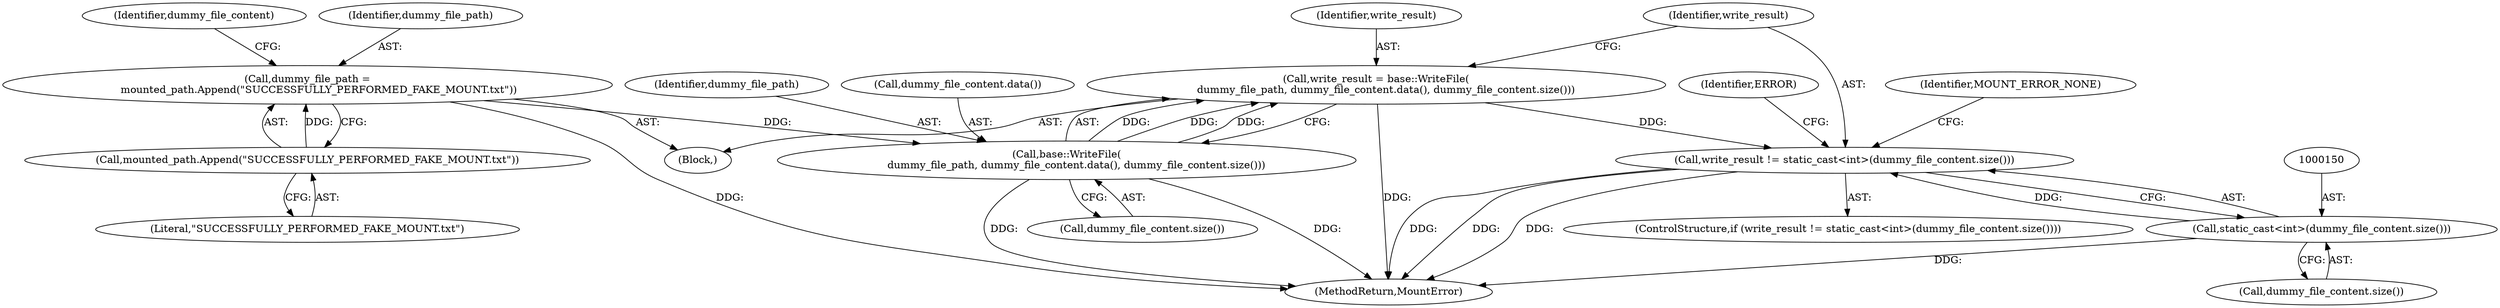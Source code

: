 digraph "0_Chrome_7e995b26a5a503adefc0ad40435f7e16a45434c2_2@API" {
"1000147" [label="(Call,write_result != static_cast<int>(dummy_file_content.size()))"];
"1000140" [label="(Call,write_result = base::WriteFile(\n      dummy_file_path, dummy_file_content.data(), dummy_file_content.size()))"];
"1000142" [label="(Call,base::WriteFile(\n      dummy_file_path, dummy_file_content.data(), dummy_file_content.size()))"];
"1000131" [label="(Call,dummy_file_path =\n       mounted_path.Append(\"SUCCESSFULLY_PERFORMED_FAKE_MOUNT.txt\"))"];
"1000133" [label="(Call,mounted_path.Append(\"SUCCESSFULLY_PERFORMED_FAKE_MOUNT.txt\"))"];
"1000149" [label="(Call,static_cast<int>(dummy_file_content.size()))"];
"1000151" [label="(Call,dummy_file_content.size())"];
"1000137" [label="(Identifier,dummy_file_content)"];
"1000143" [label="(Identifier,dummy_file_path)"];
"1000155" [label="(Identifier,ERROR)"];
"1000141" [label="(Identifier,write_result)"];
"1000140" [label="(Call,write_result = base::WriteFile(\n      dummy_file_path, dummy_file_content.data(), dummy_file_content.size()))"];
"1000142" [label="(Call,base::WriteFile(\n      dummy_file_path, dummy_file_content.data(), dummy_file_content.size()))"];
"1000148" [label="(Identifier,write_result)"];
"1000147" [label="(Call,write_result != static_cast<int>(dummy_file_content.size()))"];
"1000146" [label="(ControlStructure,if (write_result != static_cast<int>(dummy_file_content.size())))"];
"1000133" [label="(Call,mounted_path.Append(\"SUCCESSFULLY_PERFORMED_FAKE_MOUNT.txt\"))"];
"1000131" [label="(Call,dummy_file_path =\n       mounted_path.Append(\"SUCCESSFULLY_PERFORMED_FAKE_MOUNT.txt\"))"];
"1000162" [label="(Identifier,MOUNT_ERROR_NONE)"];
"1000163" [label="(MethodReturn,MountError)"];
"1000106" [label="(Block,)"];
"1000149" [label="(Call,static_cast<int>(dummy_file_content.size()))"];
"1000134" [label="(Literal,\"SUCCESSFULLY_PERFORMED_FAKE_MOUNT.txt\")"];
"1000132" [label="(Identifier,dummy_file_path)"];
"1000145" [label="(Call,dummy_file_content.size())"];
"1000144" [label="(Call,dummy_file_content.data())"];
"1000147" -> "1000146"  [label="AST: "];
"1000147" -> "1000149"  [label="CFG: "];
"1000148" -> "1000147"  [label="AST: "];
"1000149" -> "1000147"  [label="AST: "];
"1000155" -> "1000147"  [label="CFG: "];
"1000162" -> "1000147"  [label="CFG: "];
"1000147" -> "1000163"  [label="DDG: "];
"1000147" -> "1000163"  [label="DDG: "];
"1000147" -> "1000163"  [label="DDG: "];
"1000140" -> "1000147"  [label="DDG: "];
"1000149" -> "1000147"  [label="DDG: "];
"1000140" -> "1000106"  [label="AST: "];
"1000140" -> "1000142"  [label="CFG: "];
"1000141" -> "1000140"  [label="AST: "];
"1000142" -> "1000140"  [label="AST: "];
"1000148" -> "1000140"  [label="CFG: "];
"1000140" -> "1000163"  [label="DDG: "];
"1000142" -> "1000140"  [label="DDG: "];
"1000142" -> "1000140"  [label="DDG: "];
"1000142" -> "1000140"  [label="DDG: "];
"1000142" -> "1000145"  [label="CFG: "];
"1000143" -> "1000142"  [label="AST: "];
"1000144" -> "1000142"  [label="AST: "];
"1000145" -> "1000142"  [label="AST: "];
"1000142" -> "1000163"  [label="DDG: "];
"1000142" -> "1000163"  [label="DDG: "];
"1000131" -> "1000142"  [label="DDG: "];
"1000131" -> "1000106"  [label="AST: "];
"1000131" -> "1000133"  [label="CFG: "];
"1000132" -> "1000131"  [label="AST: "];
"1000133" -> "1000131"  [label="AST: "];
"1000137" -> "1000131"  [label="CFG: "];
"1000131" -> "1000163"  [label="DDG: "];
"1000133" -> "1000131"  [label="DDG: "];
"1000133" -> "1000134"  [label="CFG: "];
"1000134" -> "1000133"  [label="AST: "];
"1000149" -> "1000151"  [label="CFG: "];
"1000150" -> "1000149"  [label="AST: "];
"1000151" -> "1000149"  [label="AST: "];
"1000149" -> "1000163"  [label="DDG: "];
}
